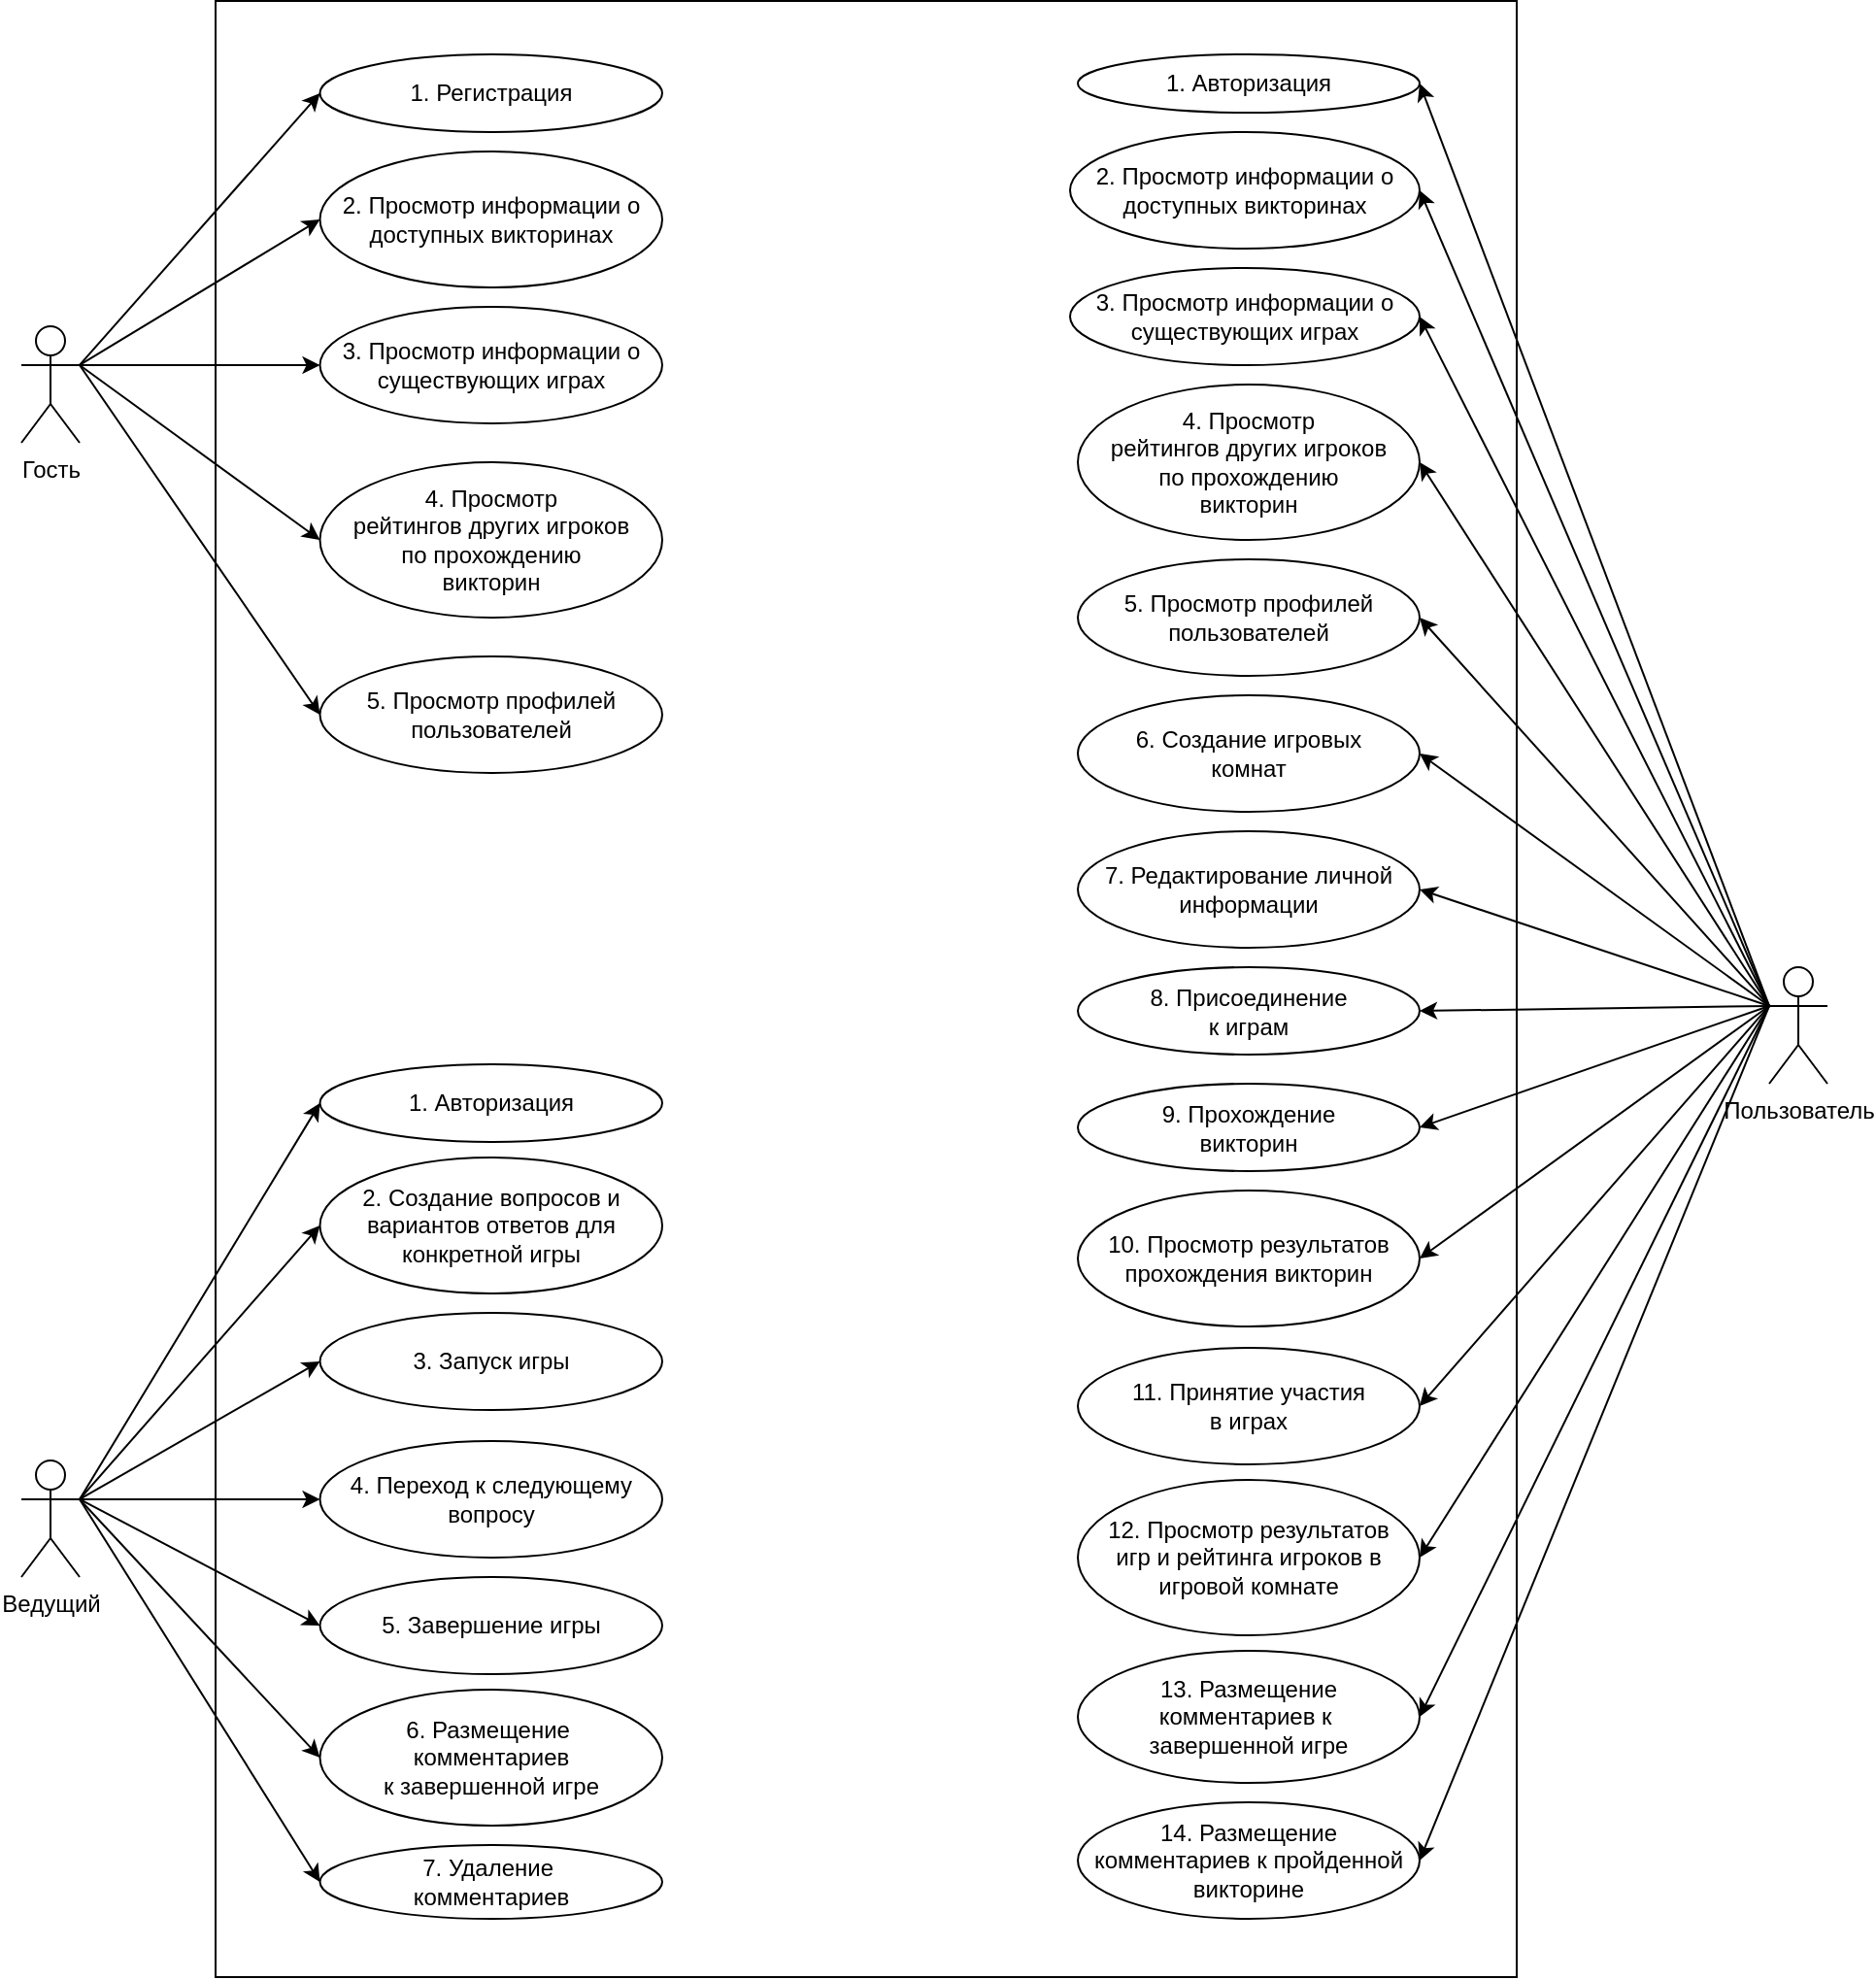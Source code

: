 <mxfile version="25.0.3">
  <diagram name="Страница — 1" id="BYr-S_5UHETh9rV4C7v4">
    <mxGraphModel dx="1912" dy="2217" grid="1" gridSize="10" guides="1" tooltips="1" connect="1" arrows="1" fold="1" page="1" pageScale="1" pageWidth="827" pageHeight="1169" math="0" shadow="0">
      <root>
        <mxCell id="0" />
        <mxCell id="1" parent="0" />
        <mxCell id="77w_7Mb7cASkEfUO3HJ_-63" value="" style="rounded=0;whiteSpace=wrap;html=1;" parent="1" vertex="1">
          <mxGeometry x="250" y="-527.5" width="670" height="1017.5" as="geometry" />
        </mxCell>
        <mxCell id="77w_7Mb7cASkEfUO3HJ_-49" style="rounded=0;orthogonalLoop=1;jettySize=auto;html=1;exitX=0;exitY=0.333;exitDx=0;exitDy=0;exitPerimeter=0;entryX=1;entryY=0.5;entryDx=0;entryDy=0;" parent="1" source="77w_7Mb7cASkEfUO3HJ_-1" target="77w_7Mb7cASkEfUO3HJ_-7" edge="1">
          <mxGeometry relative="1" as="geometry" />
        </mxCell>
        <mxCell id="77w_7Mb7cASkEfUO3HJ_-50" style="rounded=0;orthogonalLoop=1;jettySize=auto;html=1;exitX=0;exitY=0.333;exitDx=0;exitDy=0;exitPerimeter=0;entryX=1;entryY=0.5;entryDx=0;entryDy=0;" parent="1" source="77w_7Mb7cASkEfUO3HJ_-1" target="77w_7Mb7cASkEfUO3HJ_-9" edge="1">
          <mxGeometry relative="1" as="geometry" />
        </mxCell>
        <mxCell id="77w_7Mb7cASkEfUO3HJ_-51" style="rounded=0;orthogonalLoop=1;jettySize=auto;html=1;exitX=0;exitY=0.333;exitDx=0;exitDy=0;exitPerimeter=0;entryX=1;entryY=0.5;entryDx=0;entryDy=0;" parent="1" source="77w_7Mb7cASkEfUO3HJ_-1" target="77w_7Mb7cASkEfUO3HJ_-11" edge="1">
          <mxGeometry relative="1" as="geometry" />
        </mxCell>
        <mxCell id="77w_7Mb7cASkEfUO3HJ_-52" style="rounded=0;orthogonalLoop=1;jettySize=auto;html=1;exitX=0;exitY=0.333;exitDx=0;exitDy=0;exitPerimeter=0;entryX=1;entryY=0.5;entryDx=0;entryDy=0;" parent="1" source="77w_7Mb7cASkEfUO3HJ_-1" target="77w_7Mb7cASkEfUO3HJ_-13" edge="1">
          <mxGeometry relative="1" as="geometry" />
        </mxCell>
        <mxCell id="77w_7Mb7cASkEfUO3HJ_-53" style="rounded=0;orthogonalLoop=1;jettySize=auto;html=1;exitX=0;exitY=0.333;exitDx=0;exitDy=0;exitPerimeter=0;entryX=1;entryY=0.5;entryDx=0;entryDy=0;" parent="1" source="77w_7Mb7cASkEfUO3HJ_-1" target="77w_7Mb7cASkEfUO3HJ_-15" edge="1">
          <mxGeometry relative="1" as="geometry" />
        </mxCell>
        <mxCell id="77w_7Mb7cASkEfUO3HJ_-54" style="rounded=0;orthogonalLoop=1;jettySize=auto;html=1;exitX=0;exitY=0.333;exitDx=0;exitDy=0;exitPerimeter=0;entryX=1;entryY=0.5;entryDx=0;entryDy=0;" parent="1" source="77w_7Mb7cASkEfUO3HJ_-1" target="77w_7Mb7cASkEfUO3HJ_-16" edge="1">
          <mxGeometry relative="1" as="geometry" />
        </mxCell>
        <mxCell id="77w_7Mb7cASkEfUO3HJ_-55" style="rounded=0;orthogonalLoop=1;jettySize=auto;html=1;exitX=0;exitY=0.333;exitDx=0;exitDy=0;exitPerimeter=0;entryX=1;entryY=0.5;entryDx=0;entryDy=0;" parent="1" source="77w_7Mb7cASkEfUO3HJ_-1" target="77w_7Mb7cASkEfUO3HJ_-17" edge="1">
          <mxGeometry relative="1" as="geometry" />
        </mxCell>
        <mxCell id="77w_7Mb7cASkEfUO3HJ_-56" style="rounded=0;orthogonalLoop=1;jettySize=auto;html=1;exitX=0;exitY=0.333;exitDx=0;exitDy=0;exitPerimeter=0;entryX=1;entryY=0.5;entryDx=0;entryDy=0;" parent="1" source="77w_7Mb7cASkEfUO3HJ_-1" target="77w_7Mb7cASkEfUO3HJ_-18" edge="1">
          <mxGeometry relative="1" as="geometry" />
        </mxCell>
        <mxCell id="77w_7Mb7cASkEfUO3HJ_-57" style="rounded=0;orthogonalLoop=1;jettySize=auto;html=1;exitX=0;exitY=0.333;exitDx=0;exitDy=0;exitPerimeter=0;entryX=1;entryY=0.5;entryDx=0;entryDy=0;" parent="1" source="77w_7Mb7cASkEfUO3HJ_-1" target="77w_7Mb7cASkEfUO3HJ_-19" edge="1">
          <mxGeometry relative="1" as="geometry" />
        </mxCell>
        <mxCell id="77w_7Mb7cASkEfUO3HJ_-58" style="rounded=0;orthogonalLoop=1;jettySize=auto;html=1;exitX=0;exitY=0.333;exitDx=0;exitDy=0;exitPerimeter=0;entryX=1;entryY=0.5;entryDx=0;entryDy=0;" parent="1" source="77w_7Mb7cASkEfUO3HJ_-1" target="77w_7Mb7cASkEfUO3HJ_-20" edge="1">
          <mxGeometry relative="1" as="geometry" />
        </mxCell>
        <mxCell id="77w_7Mb7cASkEfUO3HJ_-59" style="rounded=0;orthogonalLoop=1;jettySize=auto;html=1;exitX=0;exitY=0.333;exitDx=0;exitDy=0;exitPerimeter=0;entryX=1;entryY=0.5;entryDx=0;entryDy=0;" parent="1" source="77w_7Mb7cASkEfUO3HJ_-1" target="77w_7Mb7cASkEfUO3HJ_-21" edge="1">
          <mxGeometry relative="1" as="geometry" />
        </mxCell>
        <mxCell id="77w_7Mb7cASkEfUO3HJ_-60" style="rounded=0;orthogonalLoop=1;jettySize=auto;html=1;exitX=0;exitY=0.333;exitDx=0;exitDy=0;exitPerimeter=0;entryX=1;entryY=0.5;entryDx=0;entryDy=0;" parent="1" source="77w_7Mb7cASkEfUO3HJ_-1" target="77w_7Mb7cASkEfUO3HJ_-22" edge="1">
          <mxGeometry relative="1" as="geometry" />
        </mxCell>
        <mxCell id="77w_7Mb7cASkEfUO3HJ_-61" style="rounded=0;orthogonalLoop=1;jettySize=auto;html=1;exitX=0;exitY=0.333;exitDx=0;exitDy=0;exitPerimeter=0;entryX=1;entryY=0.5;entryDx=0;entryDy=0;" parent="1" source="77w_7Mb7cASkEfUO3HJ_-1" target="77w_7Mb7cASkEfUO3HJ_-23" edge="1">
          <mxGeometry relative="1" as="geometry" />
        </mxCell>
        <mxCell id="77w_7Mb7cASkEfUO3HJ_-62" style="rounded=0;orthogonalLoop=1;jettySize=auto;html=1;exitX=0;exitY=0.333;exitDx=0;exitDy=0;exitPerimeter=0;entryX=1;entryY=0.5;entryDx=0;entryDy=0;" parent="1" source="77w_7Mb7cASkEfUO3HJ_-1" target="77w_7Mb7cASkEfUO3HJ_-25" edge="1">
          <mxGeometry relative="1" as="geometry" />
        </mxCell>
        <mxCell id="77w_7Mb7cASkEfUO3HJ_-1" value="Пользователь" style="shape=umlActor;verticalLabelPosition=bottom;verticalAlign=top;html=1;outlineConnect=0;" parent="1" vertex="1">
          <mxGeometry x="1050" y="-30" width="30" height="60" as="geometry" />
        </mxCell>
        <mxCell id="77w_7Mb7cASkEfUO3HJ_-42" style="rounded=0;orthogonalLoop=1;jettySize=auto;html=1;exitX=1;exitY=0.333;exitDx=0;exitDy=0;exitPerimeter=0;entryX=0;entryY=0.5;entryDx=0;entryDy=0;" parent="1" source="77w_7Mb7cASkEfUO3HJ_-2" target="77w_7Mb7cASkEfUO3HJ_-6" edge="1">
          <mxGeometry relative="1" as="geometry" />
        </mxCell>
        <mxCell id="77w_7Mb7cASkEfUO3HJ_-43" style="rounded=0;orthogonalLoop=1;jettySize=auto;html=1;exitX=1;exitY=0.333;exitDx=0;exitDy=0;exitPerimeter=0;entryX=0;entryY=0.5;entryDx=0;entryDy=0;" parent="1" source="77w_7Mb7cASkEfUO3HJ_-2" target="77w_7Mb7cASkEfUO3HJ_-26" edge="1">
          <mxGeometry relative="1" as="geometry" />
        </mxCell>
        <mxCell id="77w_7Mb7cASkEfUO3HJ_-44" style="rounded=0;orthogonalLoop=1;jettySize=auto;html=1;exitX=1;exitY=0.333;exitDx=0;exitDy=0;exitPerimeter=0;entryX=0;entryY=0.5;entryDx=0;entryDy=0;" parent="1" source="77w_7Mb7cASkEfUO3HJ_-2" target="77w_7Mb7cASkEfUO3HJ_-27" edge="1">
          <mxGeometry relative="1" as="geometry" />
        </mxCell>
        <mxCell id="77w_7Mb7cASkEfUO3HJ_-45" style="rounded=0;orthogonalLoop=1;jettySize=auto;html=1;exitX=1;exitY=0.333;exitDx=0;exitDy=0;exitPerimeter=0;entryX=0;entryY=0.5;entryDx=0;entryDy=0;" parent="1" source="77w_7Mb7cASkEfUO3HJ_-2" target="77w_7Mb7cASkEfUO3HJ_-28" edge="1">
          <mxGeometry relative="1" as="geometry" />
        </mxCell>
        <mxCell id="77w_7Mb7cASkEfUO3HJ_-46" style="rounded=0;orthogonalLoop=1;jettySize=auto;html=1;exitX=1;exitY=0.333;exitDx=0;exitDy=0;exitPerimeter=0;entryX=0;entryY=0.5;entryDx=0;entryDy=0;" parent="1" source="77w_7Mb7cASkEfUO3HJ_-2" target="77w_7Mb7cASkEfUO3HJ_-29" edge="1">
          <mxGeometry relative="1" as="geometry" />
        </mxCell>
        <mxCell id="77w_7Mb7cASkEfUO3HJ_-47" style="rounded=0;orthogonalLoop=1;jettySize=auto;html=1;exitX=1;exitY=0.333;exitDx=0;exitDy=0;exitPerimeter=0;entryX=0;entryY=0.5;entryDx=0;entryDy=0;" parent="1" source="77w_7Mb7cASkEfUO3HJ_-2" target="77w_7Mb7cASkEfUO3HJ_-30" edge="1">
          <mxGeometry relative="1" as="geometry" />
        </mxCell>
        <mxCell id="77w_7Mb7cASkEfUO3HJ_-48" style="rounded=0;orthogonalLoop=1;jettySize=auto;html=1;exitX=1;exitY=0.333;exitDx=0;exitDy=0;exitPerimeter=0;entryX=0;entryY=0.5;entryDx=0;entryDy=0;" parent="1" source="77w_7Mb7cASkEfUO3HJ_-2" target="77w_7Mb7cASkEfUO3HJ_-31" edge="1">
          <mxGeometry relative="1" as="geometry" />
        </mxCell>
        <mxCell id="77w_7Mb7cASkEfUO3HJ_-2" value="Ведущий" style="shape=umlActor;verticalLabelPosition=bottom;verticalAlign=top;html=1;outlineConnect=0;" parent="1" vertex="1">
          <mxGeometry x="150" y="224" width="30" height="60" as="geometry" />
        </mxCell>
        <mxCell id="77w_7Mb7cASkEfUO3HJ_-32" style="rounded=0;orthogonalLoop=1;jettySize=auto;html=1;entryX=0;entryY=0.5;entryDx=0;entryDy=0;exitX=1;exitY=0.333;exitDx=0;exitDy=0;exitPerimeter=0;" parent="1" source="77w_7Mb7cASkEfUO3HJ_-3" target="77w_7Mb7cASkEfUO3HJ_-5" edge="1">
          <mxGeometry relative="1" as="geometry" />
        </mxCell>
        <mxCell id="77w_7Mb7cASkEfUO3HJ_-33" style="rounded=0;orthogonalLoop=1;jettySize=auto;html=1;entryX=0;entryY=0.5;entryDx=0;entryDy=0;exitX=1;exitY=0.333;exitDx=0;exitDy=0;exitPerimeter=0;" parent="1" source="77w_7Mb7cASkEfUO3HJ_-3" target="77w_7Mb7cASkEfUO3HJ_-8" edge="1">
          <mxGeometry relative="1" as="geometry">
            <mxPoint x="210" y="-200" as="sourcePoint" />
          </mxGeometry>
        </mxCell>
        <mxCell id="77w_7Mb7cASkEfUO3HJ_-34" style="rounded=0;orthogonalLoop=1;jettySize=auto;html=1;entryX=0;entryY=0.5;entryDx=0;entryDy=0;exitX=1;exitY=0.333;exitDx=0;exitDy=0;exitPerimeter=0;" parent="1" source="77w_7Mb7cASkEfUO3HJ_-3" target="77w_7Mb7cASkEfUO3HJ_-10" edge="1">
          <mxGeometry relative="1" as="geometry">
            <mxPoint x="210" y="-200" as="sourcePoint" />
          </mxGeometry>
        </mxCell>
        <mxCell id="77w_7Mb7cASkEfUO3HJ_-36" style="rounded=0;orthogonalLoop=1;jettySize=auto;html=1;entryX=0;entryY=0.5;entryDx=0;entryDy=0;exitX=1;exitY=0.333;exitDx=0;exitDy=0;exitPerimeter=0;" parent="1" source="77w_7Mb7cASkEfUO3HJ_-3" target="77w_7Mb7cASkEfUO3HJ_-12" edge="1">
          <mxGeometry relative="1" as="geometry" />
        </mxCell>
        <mxCell id="77w_7Mb7cASkEfUO3HJ_-37" style="rounded=0;orthogonalLoop=1;jettySize=auto;html=1;entryX=0;entryY=0.5;entryDx=0;entryDy=0;exitX=1;exitY=0.333;exitDx=0;exitDy=0;exitPerimeter=0;" parent="1" source="77w_7Mb7cASkEfUO3HJ_-3" target="77w_7Mb7cASkEfUO3HJ_-14" edge="1">
          <mxGeometry relative="1" as="geometry" />
        </mxCell>
        <mxCell id="77w_7Mb7cASkEfUO3HJ_-3" value="Гость" style="shape=umlActor;verticalLabelPosition=bottom;verticalAlign=top;html=1;outlineConnect=0;" parent="1" vertex="1">
          <mxGeometry x="150" y="-360" width="30" height="60" as="geometry" />
        </mxCell>
        <mxCell id="77w_7Mb7cASkEfUO3HJ_-5" value="1. Регистрация" style="ellipse;whiteSpace=wrap;html=1;" parent="1" vertex="1">
          <mxGeometry x="303.75" y="-500" width="176.25" height="40" as="geometry" />
        </mxCell>
        <mxCell id="77w_7Mb7cASkEfUO3HJ_-6" value="1.&amp;nbsp;Авторизация" style="ellipse;whiteSpace=wrap;html=1;" parent="1" vertex="1">
          <mxGeometry x="303.75" y="20" width="176.25" height="40" as="geometry" />
        </mxCell>
        <mxCell id="77w_7Mb7cASkEfUO3HJ_-7" value="1.&amp;nbsp;Авторизация" style="ellipse;whiteSpace=wrap;html=1;" parent="1" vertex="1">
          <mxGeometry x="694" y="-500" width="176" height="30" as="geometry" />
        </mxCell>
        <mxCell id="77w_7Mb7cASkEfUO3HJ_-8" value="2. Просмотр информации о доступных викторинах" style="ellipse;whiteSpace=wrap;html=1;" parent="1" vertex="1">
          <mxGeometry x="303.75" y="-450" width="176.25" height="70" as="geometry" />
        </mxCell>
        <mxCell id="77w_7Mb7cASkEfUO3HJ_-9" value="2.&amp;nbsp;Просмотр информации о доступных викторинах" style="ellipse;whiteSpace=wrap;html=1;" parent="1" vertex="1">
          <mxGeometry x="690" y="-460" width="180" height="60" as="geometry" />
        </mxCell>
        <mxCell id="77w_7Mb7cASkEfUO3HJ_-10" value="3. Просмотр информации о существующих играх" style="ellipse;whiteSpace=wrap;html=1;" parent="1" vertex="1">
          <mxGeometry x="303.75" y="-370" width="176.25" height="60" as="geometry" />
        </mxCell>
        <mxCell id="77w_7Mb7cASkEfUO3HJ_-11" value="3.&amp;nbsp;Просмотр информации о существующих играх" style="ellipse;whiteSpace=wrap;html=1;" parent="1" vertex="1">
          <mxGeometry x="690" y="-390" width="180" height="50" as="geometry" />
        </mxCell>
        <mxCell id="77w_7Mb7cASkEfUO3HJ_-12" value="4.&amp;nbsp;Просмотр&lt;div&gt;рейтингов&amp;nbsp;&lt;span style=&quot;background-color: initial;&quot;&gt;других игроков&lt;/span&gt;&lt;div&gt;по прохождению&lt;/div&gt;&lt;div&gt;викторин&lt;/div&gt;&lt;/div&gt;" style="ellipse;whiteSpace=wrap;html=1;" parent="1" vertex="1">
          <mxGeometry x="303.75" y="-290" width="176.25" height="80" as="geometry" />
        </mxCell>
        <mxCell id="77w_7Mb7cASkEfUO3HJ_-13" value="4.&amp;nbsp;Просмотр&lt;div&gt;рейтингов&amp;nbsp;&lt;span style=&quot;background-color: initial;&quot;&gt;других игроков&lt;/span&gt;&lt;div&gt;по прохождению&lt;/div&gt;&lt;div&gt;викторин&lt;/div&gt;&lt;/div&gt;" style="ellipse;whiteSpace=wrap;html=1;" parent="1" vertex="1">
          <mxGeometry x="694" y="-330" width="176" height="80" as="geometry" />
        </mxCell>
        <mxCell id="77w_7Mb7cASkEfUO3HJ_-14" value="5.&amp;nbsp;Просмотр профилей пользователей" style="ellipse;whiteSpace=wrap;html=1;" parent="1" vertex="1">
          <mxGeometry x="303.75" y="-190" width="176.25" height="60" as="geometry" />
        </mxCell>
        <mxCell id="77w_7Mb7cASkEfUO3HJ_-15" value="5.&amp;nbsp;Просмотр профилей пользователей" style="ellipse;whiteSpace=wrap;html=1;" parent="1" vertex="1">
          <mxGeometry x="694" y="-240" width="176" height="60" as="geometry" />
        </mxCell>
        <mxCell id="77w_7Mb7cASkEfUO3HJ_-16" value="6.&amp;nbsp;Создание игровых &lt;br&gt;комнат" style="ellipse;whiteSpace=wrap;html=1;" parent="1" vertex="1">
          <mxGeometry x="694" y="-170" width="176" height="60" as="geometry" />
        </mxCell>
        <mxCell id="77w_7Mb7cASkEfUO3HJ_-17" value="7.&amp;nbsp;Редактирование личной информации" style="ellipse;whiteSpace=wrap;html=1;" parent="1" vertex="1">
          <mxGeometry x="694" y="-100" width="176" height="60" as="geometry" />
        </mxCell>
        <mxCell id="77w_7Mb7cASkEfUO3HJ_-18" value="8.&amp;nbsp;Присоединение&lt;div&gt;к играм&lt;/div&gt;" style="ellipse;whiteSpace=wrap;html=1;" parent="1" vertex="1">
          <mxGeometry x="694" y="-30" width="176" height="45" as="geometry" />
        </mxCell>
        <mxCell id="77w_7Mb7cASkEfUO3HJ_-19" value="9.&amp;nbsp;Прохождение &lt;br&gt;викторин" style="ellipse;whiteSpace=wrap;html=1;" parent="1" vertex="1">
          <mxGeometry x="694" y="30" width="176" height="45" as="geometry" />
        </mxCell>
        <mxCell id="77w_7Mb7cASkEfUO3HJ_-20" value="10.&amp;nbsp;Просмотр результатов прохождения викторин" style="ellipse;whiteSpace=wrap;html=1;" parent="1" vertex="1">
          <mxGeometry x="694" y="85" width="176" height="70" as="geometry" />
        </mxCell>
        <mxCell id="77w_7Mb7cASkEfUO3HJ_-21" value="11.&amp;nbsp;Принятие участия&lt;div&gt;в играх&lt;/div&gt;" style="ellipse;whiteSpace=wrap;html=1;" parent="1" vertex="1">
          <mxGeometry x="694" y="166" width="176" height="60" as="geometry" />
        </mxCell>
        <mxCell id="77w_7Mb7cASkEfUO3HJ_-22" value="12.&amp;nbsp;Просмотр результатов&lt;div&gt;игр и рейтинга игроков в игровой комнате&lt;/div&gt;" style="ellipse;whiteSpace=wrap;html=1;" parent="1" vertex="1">
          <mxGeometry x="694" y="234" width="176" height="80" as="geometry" />
        </mxCell>
        <mxCell id="77w_7Mb7cASkEfUO3HJ_-23" value="13.&amp;nbsp;Размещение &lt;br&gt;комментариев к&amp;nbsp;&lt;div&gt;завершенной игре&lt;/div&gt;" style="ellipse;whiteSpace=wrap;html=1;" parent="1" vertex="1">
          <mxGeometry x="694" y="322" width="176" height="68" as="geometry" />
        </mxCell>
        <mxCell id="77w_7Mb7cASkEfUO3HJ_-25" value="14.&amp;nbsp;Размещение&lt;div&gt;комментариев к пройденной &lt;br&gt;викторине&lt;/div&gt;" style="ellipse;whiteSpace=wrap;html=1;" parent="1" vertex="1">
          <mxGeometry x="694" y="400" width="176" height="60" as="geometry" />
        </mxCell>
        <mxCell id="77w_7Mb7cASkEfUO3HJ_-26" value="2.&amp;nbsp;Создание вопросов и вариантов ответов для &lt;br&gt;конкретной игры" style="ellipse;whiteSpace=wrap;html=1;" parent="1" vertex="1">
          <mxGeometry x="303.75" y="68" width="176.25" height="70" as="geometry" />
        </mxCell>
        <mxCell id="77w_7Mb7cASkEfUO3HJ_-27" value="3.&amp;nbsp;Запуск игры" style="ellipse;whiteSpace=wrap;html=1;" parent="1" vertex="1">
          <mxGeometry x="303.75" y="148" width="176.25" height="50" as="geometry" />
        </mxCell>
        <mxCell id="77w_7Mb7cASkEfUO3HJ_-28" value="4.&amp;nbsp;Переход к следующему вопросу" style="ellipse;whiteSpace=wrap;html=1;" parent="1" vertex="1">
          <mxGeometry x="303.75" y="214" width="176.25" height="60" as="geometry" />
        </mxCell>
        <mxCell id="77w_7Mb7cASkEfUO3HJ_-29" value="5.&amp;nbsp;Завершение игры" style="ellipse;whiteSpace=wrap;html=1;" parent="1" vertex="1">
          <mxGeometry x="303.75" y="284" width="176.25" height="50" as="geometry" />
        </mxCell>
        <mxCell id="77w_7Mb7cASkEfUO3HJ_-30" value="6. Размещение&amp;nbsp;&lt;div&gt;комментариев&lt;div&gt;к завершенной игре&lt;/div&gt;&lt;/div&gt;" style="ellipse;whiteSpace=wrap;html=1;" parent="1" vertex="1">
          <mxGeometry x="303.75" y="342" width="176.25" height="70" as="geometry" />
        </mxCell>
        <mxCell id="77w_7Mb7cASkEfUO3HJ_-31" value="7. Удаление&amp;nbsp;&lt;div&gt;комментариев&lt;/div&gt;" style="ellipse;whiteSpace=wrap;html=1;" parent="1" vertex="1">
          <mxGeometry x="303.75" y="422" width="176.25" height="38" as="geometry" />
        </mxCell>
      </root>
    </mxGraphModel>
  </diagram>
</mxfile>

